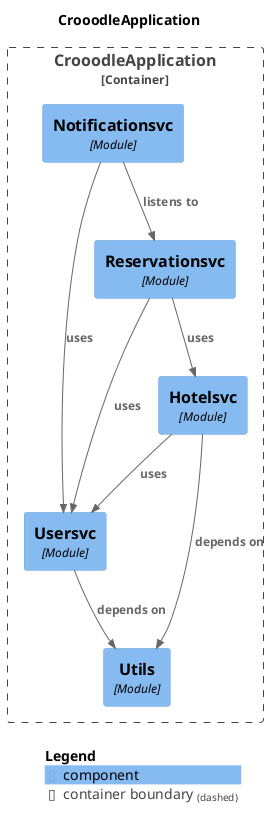 @startuml
set separator none
title CrooodleApplication

top to bottom direction

!include <C4/C4>
!include <C4/C4_Context>
!include <C4/C4_Component>

Container_Boundary("CrooodleApplication.CrooodleApplication_boundary", "CrooodleApplication", $tags="") {
  Component(CrooodleApplication.CrooodleApplication.Utils, "Utils", $techn="Module", $descr="", $tags="", $link="")
  Component(CrooodleApplication.CrooodleApplication.Usersvc, "Usersvc", $techn="Module", $descr="", $tags="", $link="")
  Component(CrooodleApplication.CrooodleApplication.Hotelsvc, "Hotelsvc", $techn="Module", $descr="", $tags="", $link="")
  Component(CrooodleApplication.CrooodleApplication.Reservationsvc, "Reservationsvc", $techn="Module", $descr="", $tags="", $link="")
  Component(CrooodleApplication.CrooodleApplication.Notificationsvc, "Notificationsvc", $techn="Module", $descr="", $tags="", $link="")
}

Rel(CrooodleApplication.CrooodleApplication.Reservationsvc, CrooodleApplication.CrooodleApplication.Hotelsvc, "uses", $techn="", $tags="", $link="")
Rel(CrooodleApplication.CrooodleApplication.Reservationsvc, CrooodleApplication.CrooodleApplication.Usersvc, "uses", $techn="", $tags="", $link="")
Rel(CrooodleApplication.CrooodleApplication.Hotelsvc, CrooodleApplication.CrooodleApplication.Utils, "depends on", $techn="", $tags="", $link="")
Rel(CrooodleApplication.CrooodleApplication.Hotelsvc, CrooodleApplication.CrooodleApplication.Usersvc, "uses", $techn="", $tags="", $link="")
Rel(CrooodleApplication.CrooodleApplication.Notificationsvc, CrooodleApplication.CrooodleApplication.Reservationsvc, "listens to", $techn="", $tags="", $link="")
Rel(CrooodleApplication.CrooodleApplication.Notificationsvc, CrooodleApplication.CrooodleApplication.Usersvc, "uses", $techn="", $tags="", $link="")
Rel(CrooodleApplication.CrooodleApplication.Usersvc, CrooodleApplication.CrooodleApplication.Utils, "depends on", $techn="", $tags="", $link="")

SHOW_LEGEND(true)
@enduml